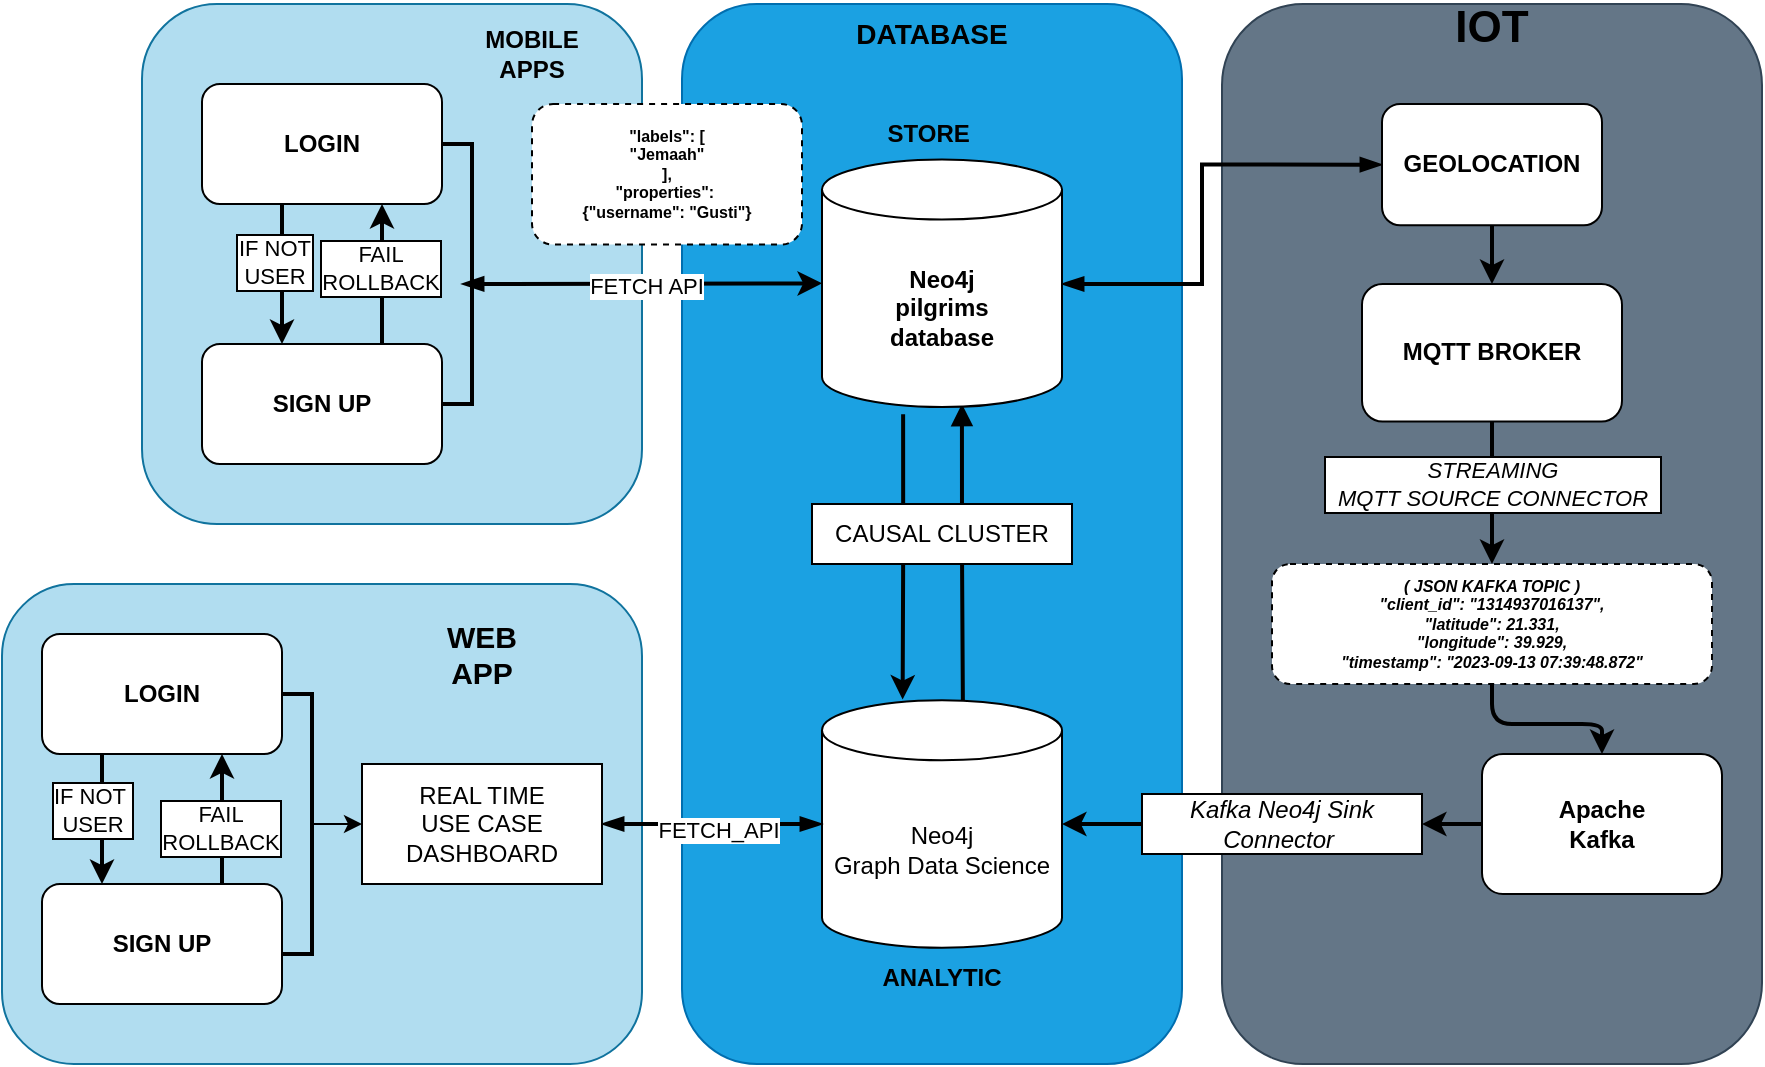<mxfile version="21.7.5" type="github">
  <diagram name="Page-1" id="GExZqVMUKwt9cmf6-Sis">
    <mxGraphModel dx="1222" dy="649" grid="1" gridSize="10" guides="1" tooltips="1" connect="1" arrows="1" fold="1" page="1" pageScale="1" pageWidth="1100" pageHeight="850" math="0" shadow="0">
      <root>
        <mxCell id="0" />
        <mxCell id="1" parent="0" />
        <mxCell id="aqhhamNFxtCjngVJmHMA-26" value="" style="rounded=1;whiteSpace=wrap;html=1;fillColor=#647687;fontColor=#ffffff;strokeColor=#314354;" vertex="1" parent="1">
          <mxGeometry x="760" y="270" width="270" height="530" as="geometry" />
        </mxCell>
        <mxCell id="aqhhamNFxtCjngVJmHMA-1" value="" style="rounded=1;whiteSpace=wrap;html=1;fillColor=#1ba1e2;strokeColor=#006EAF;fontColor=#ffffff;" vertex="1" parent="1">
          <mxGeometry x="490" y="270" width="250" height="530" as="geometry" />
        </mxCell>
        <mxCell id="aqhhamNFxtCjngVJmHMA-2" value="" style="rounded=1;whiteSpace=wrap;html=1;align=left;fillColor=#b1ddf0;strokeColor=#10739e;" vertex="1" parent="1">
          <mxGeometry x="220" y="270" width="250" height="260" as="geometry" />
        </mxCell>
        <mxCell id="aqhhamNFxtCjngVJmHMA-3" value="" style="edgeStyle=orthogonalEdgeStyle;rounded=1;orthogonalLoop=1;jettySize=auto;html=1;strokeWidth=2;" edge="1" parent="1" source="aqhhamNFxtCjngVJmHMA-5" target="aqhhamNFxtCjngVJmHMA-8">
          <mxGeometry relative="1" as="geometry">
            <Array as="points">
              <mxPoint x="290" y="435" />
              <mxPoint x="290" y="435" />
            </Array>
          </mxGeometry>
        </mxCell>
        <mxCell id="aqhhamNFxtCjngVJmHMA-4" value="IF NOT &lt;br&gt;USER" style="edgeLabel;html=1;align=center;verticalAlign=middle;resizable=0;points=[];rounded=1;labelBorderColor=default;" vertex="1" connectable="0" parent="aqhhamNFxtCjngVJmHMA-3">
          <mxGeometry x="-0.236" y="-1" relative="1" as="geometry">
            <mxPoint x="-3" y="2" as="offset" />
          </mxGeometry>
        </mxCell>
        <mxCell id="aqhhamNFxtCjngVJmHMA-5" value="&lt;b&gt;LOGIN&lt;/b&gt;" style="rounded=1;whiteSpace=wrap;html=1;" vertex="1" parent="1">
          <mxGeometry x="250" y="310" width="120" height="60" as="geometry" />
        </mxCell>
        <mxCell id="aqhhamNFxtCjngVJmHMA-6" style="edgeStyle=orthogonalEdgeStyle;rounded=1;orthogonalLoop=1;jettySize=auto;html=1;exitX=0.75;exitY=0;exitDx=0;exitDy=0;entryX=0.75;entryY=1;entryDx=0;entryDy=0;strokeWidth=2;" edge="1" parent="1" source="aqhhamNFxtCjngVJmHMA-8" target="aqhhamNFxtCjngVJmHMA-5">
          <mxGeometry relative="1" as="geometry" />
        </mxCell>
        <mxCell id="aqhhamNFxtCjngVJmHMA-7" value="FAIL&lt;br&gt;ROLLBACK" style="edgeLabel;html=1;align=center;verticalAlign=middle;resizable=0;points=[];rounded=1;labelBorderColor=default;" vertex="1" connectable="0" parent="aqhhamNFxtCjngVJmHMA-6">
          <mxGeometry x="0.1" y="1" relative="1" as="geometry">
            <mxPoint as="offset" />
          </mxGeometry>
        </mxCell>
        <mxCell id="aqhhamNFxtCjngVJmHMA-8" value="&lt;b&gt;SIGN UP&lt;/b&gt;" style="rounded=1;whiteSpace=wrap;html=1;" vertex="1" parent="1">
          <mxGeometry x="250" y="440" width="120" height="60" as="geometry" />
        </mxCell>
        <mxCell id="aqhhamNFxtCjngVJmHMA-12" style="edgeStyle=orthogonalEdgeStyle;rounded=1;orthogonalLoop=1;jettySize=auto;html=1;exitX=0.338;exitY=1.029;exitDx=0;exitDy=0;exitPerimeter=0;entryX=0.336;entryY=-0.003;entryDx=0;entryDy=0;entryPerimeter=0;strokeWidth=2;" edge="1" parent="1" source="aqhhamNFxtCjngVJmHMA-14" target="aqhhamNFxtCjngVJmHMA-32">
          <mxGeometry relative="1" as="geometry" />
        </mxCell>
        <mxCell id="aqhhamNFxtCjngVJmHMA-13" style="edgeStyle=orthogonalEdgeStyle;rounded=1;orthogonalLoop=1;jettySize=auto;html=1;exitX=0.583;exitY=0.987;exitDx=0;exitDy=0;exitPerimeter=0;entryX=0.587;entryY=0.003;entryDx=0;entryDy=0;entryPerimeter=0;startArrow=block;startFill=1;endArrow=none;endFill=0;strokeWidth=2;" edge="1" parent="1" source="aqhhamNFxtCjngVJmHMA-14" target="aqhhamNFxtCjngVJmHMA-32">
          <mxGeometry relative="1" as="geometry" />
        </mxCell>
        <mxCell id="aqhhamNFxtCjngVJmHMA-73" style="edgeStyle=orthogonalEdgeStyle;rounded=0;orthogonalLoop=1;jettySize=auto;html=1;exitX=0;exitY=0.5;exitDx=0;exitDy=0;startArrow=blockThin;startFill=1;endArrow=blockThin;endFill=1;shadow=0;strokeWidth=2;" edge="1" parent="1" source="aqhhamNFxtCjngVJmHMA-29" target="aqhhamNFxtCjngVJmHMA-14">
          <mxGeometry relative="1" as="geometry">
            <Array as="points">
              <mxPoint x="750" y="350" />
              <mxPoint x="750" y="410" />
            </Array>
          </mxGeometry>
        </mxCell>
        <mxCell id="aqhhamNFxtCjngVJmHMA-14" value="&lt;b&gt;Neo4j&lt;br&gt;pilgrims&lt;br&gt;database&lt;/b&gt;" style="shape=cylinder3;whiteSpace=wrap;html=1;boundedLbl=1;backgroundOutline=1;size=15;gradientColor=none;rounded=1;" vertex="1" parent="1">
          <mxGeometry x="560" y="347.81" width="120" height="123.75" as="geometry" />
        </mxCell>
        <mxCell id="aqhhamNFxtCjngVJmHMA-16" style="edgeStyle=orthogonalEdgeStyle;rounded=1;orthogonalLoop=1;jettySize=auto;html=1;exitX=0.5;exitY=1;exitDx=0;exitDy=0;exitPerimeter=0;" edge="1" parent="1" source="aqhhamNFxtCjngVJmHMA-14" target="aqhhamNFxtCjngVJmHMA-14">
          <mxGeometry relative="1" as="geometry" />
        </mxCell>
        <mxCell id="aqhhamNFxtCjngVJmHMA-17" value="" style="endArrow=classic;html=1;rounded=1;entryX=0;entryY=0.5;entryDx=0;entryDy=0;entryPerimeter=0;startArrow=blockThin;startFill=1;strokeWidth=2;" edge="1" parent="1" target="aqhhamNFxtCjngVJmHMA-14">
          <mxGeometry width="50" height="50" relative="1" as="geometry">
            <mxPoint x="380" y="410" as="sourcePoint" />
            <mxPoint x="460" y="410" as="targetPoint" />
          </mxGeometry>
        </mxCell>
        <mxCell id="aqhhamNFxtCjngVJmHMA-18" value="FETCH API" style="edgeLabel;html=1;align=center;verticalAlign=middle;resizable=0;points=[];rounded=1;" vertex="1" connectable="0" parent="aqhhamNFxtCjngVJmHMA-17">
          <mxGeometry x="0.021" y="-1" relative="1" as="geometry">
            <mxPoint as="offset" />
          </mxGeometry>
        </mxCell>
        <mxCell id="aqhhamNFxtCjngVJmHMA-19" value="&lt;div style=&quot;font-size: 8px;&quot;&gt;&lt;font style=&quot;font-size: 8px;&quot;&gt;&lt;b&gt;&quot;labels&quot;: [&lt;/b&gt;&lt;/font&gt;&lt;/div&gt;&lt;div style=&quot;font-size: 8px;&quot;&gt;&lt;font style=&quot;font-size: 8px;&quot;&gt;&lt;b&gt;&quot;Jemaah&quot;&lt;/b&gt;&lt;/font&gt;&lt;/div&gt;&lt;div style=&quot;font-size: 8px;&quot;&gt;&lt;font style=&quot;font-size: 8px;&quot;&gt;&lt;b&gt;],&lt;/b&gt;&lt;/font&gt;&lt;/div&gt;&lt;div style=&quot;font-size: 8px;&quot;&gt;&lt;font style=&quot;font-size: 8px;&quot;&gt;&lt;b&gt;&quot;properties&quot;:&amp;nbsp;&lt;/b&gt;&lt;/font&gt;&lt;/div&gt;&lt;div style=&quot;font-size: 8px;&quot;&gt;&lt;font style=&quot;font-size: 8px;&quot;&gt;&lt;b&gt;{&quot;username&quot;: &quot;Gusti&quot;}&lt;/b&gt;&lt;/font&gt;&lt;/div&gt;" style="text;html=1;strokeColor=default;fillColor=default;align=center;verticalAlign=middle;whiteSpace=wrap;rounded=1;fontSize=8;dashed=1;" vertex="1" parent="1">
          <mxGeometry x="415" y="320" width="135" height="70.31" as="geometry" />
        </mxCell>
        <mxCell id="aqhhamNFxtCjngVJmHMA-56" style="edgeStyle=orthogonalEdgeStyle;rounded=0;orthogonalLoop=1;jettySize=auto;html=1;strokeWidth=2;" edge="1" parent="1" source="aqhhamNFxtCjngVJmHMA-53" target="aqhhamNFxtCjngVJmHMA-32">
          <mxGeometry relative="1" as="geometry" />
        </mxCell>
        <mxCell id="aqhhamNFxtCjngVJmHMA-21" value="&lt;b&gt;Apache&lt;br&gt;Kafka&lt;/b&gt;" style="rounded=1;whiteSpace=wrap;html=1;" vertex="1" parent="1">
          <mxGeometry x="890" y="645" width="120" height="70" as="geometry" />
        </mxCell>
        <mxCell id="aqhhamNFxtCjngVJmHMA-22" value="&lt;b&gt;MOBILE APPS&lt;/b&gt;" style="text;html=1;strokeColor=none;fillColor=none;align=center;verticalAlign=middle;whiteSpace=wrap;rounded=1;" vertex="1" parent="1">
          <mxGeometry x="385" y="280" width="60" height="30" as="geometry" />
        </mxCell>
        <mxCell id="aqhhamNFxtCjngVJmHMA-25" value="" style="rounded=1;whiteSpace=wrap;html=1;align=left;fillColor=#b1ddf0;strokeColor=#10739e;" vertex="1" parent="1">
          <mxGeometry x="150" y="560" width="320" height="240" as="geometry" />
        </mxCell>
        <mxCell id="aqhhamNFxtCjngVJmHMA-27" style="edgeStyle=orthogonalEdgeStyle;rounded=1;orthogonalLoop=1;jettySize=auto;html=1;entryX=0.5;entryY=0;entryDx=0;entryDy=0;strokeWidth=2;" edge="1" parent="1" source="aqhhamNFxtCjngVJmHMA-15" target="aqhhamNFxtCjngVJmHMA-21">
          <mxGeometry relative="1" as="geometry" />
        </mxCell>
        <mxCell id="aqhhamNFxtCjngVJmHMA-28" value="&lt;b&gt;MQTT BROKER&lt;/b&gt;" style="rounded=1;whiteSpace=wrap;html=1;" vertex="1" parent="1">
          <mxGeometry x="830" y="410" width="130" height="68.75" as="geometry" />
        </mxCell>
        <mxCell id="aqhhamNFxtCjngVJmHMA-37" value="" style="edgeStyle=orthogonalEdgeStyle;rounded=0;orthogonalLoop=1;jettySize=auto;html=1;strokeWidth=2;" edge="1" parent="1" source="aqhhamNFxtCjngVJmHMA-29" target="aqhhamNFxtCjngVJmHMA-28">
          <mxGeometry relative="1" as="geometry" />
        </mxCell>
        <mxCell id="aqhhamNFxtCjngVJmHMA-29" value="&lt;b&gt;GEOLOCATION&lt;/b&gt;" style="rounded=1;whiteSpace=wrap;html=1;" vertex="1" parent="1">
          <mxGeometry x="840" y="320" width="110" height="60.63" as="geometry" />
        </mxCell>
        <mxCell id="aqhhamNFxtCjngVJmHMA-30" value="&lt;b style=&quot;font-size: 22px;&quot;&gt;IOT&lt;br&gt;&lt;br&gt;&lt;/b&gt;" style="text;html=1;strokeColor=none;fillColor=none;align=center;verticalAlign=middle;whiteSpace=wrap;rounded=1;fontSize=14;" vertex="1" parent="1">
          <mxGeometry x="865" y="280" width="60" height="30" as="geometry" />
        </mxCell>
        <mxCell id="aqhhamNFxtCjngVJmHMA-32" value="Neo4j&lt;br&gt;Graph Data Science" style="shape=cylinder3;whiteSpace=wrap;html=1;boundedLbl=1;backgroundOutline=1;size=15;rounded=1;" vertex="1" parent="1">
          <mxGeometry x="560" y="618.13" width="120" height="123.75" as="geometry" />
        </mxCell>
        <mxCell id="aqhhamNFxtCjngVJmHMA-51" style="edgeStyle=orthogonalEdgeStyle;rounded=0;orthogonalLoop=1;jettySize=auto;html=1;exitX=0.25;exitY=1;exitDx=0;exitDy=0;entryX=0.25;entryY=0;entryDx=0;entryDy=0;strokeWidth=2;" edge="1" parent="1" source="aqhhamNFxtCjngVJmHMA-33" target="aqhhamNFxtCjngVJmHMA-34">
          <mxGeometry relative="1" as="geometry" />
        </mxCell>
        <mxCell id="aqhhamNFxtCjngVJmHMA-62" value="IF NOT&amp;nbsp;&lt;br&gt;USER" style="edgeLabel;html=1;align=center;verticalAlign=middle;resizable=0;points=[];labelBorderColor=#000000;" vertex="1" connectable="0" parent="aqhhamNFxtCjngVJmHMA-51">
          <mxGeometry x="-0.19" y="-5" relative="1" as="geometry">
            <mxPoint y="1" as="offset" />
          </mxGeometry>
        </mxCell>
        <mxCell id="aqhhamNFxtCjngVJmHMA-33" value="&lt;b&gt;LOGIN&lt;/b&gt;" style="rounded=1;whiteSpace=wrap;html=1;" vertex="1" parent="1">
          <mxGeometry x="170" y="585" width="120" height="60" as="geometry" />
        </mxCell>
        <mxCell id="aqhhamNFxtCjngVJmHMA-52" style="edgeStyle=orthogonalEdgeStyle;rounded=0;orthogonalLoop=1;jettySize=auto;html=1;exitX=0.75;exitY=0;exitDx=0;exitDy=0;entryX=0.75;entryY=1;entryDx=0;entryDy=0;strokeWidth=2;" edge="1" parent="1" source="aqhhamNFxtCjngVJmHMA-34" target="aqhhamNFxtCjngVJmHMA-33">
          <mxGeometry relative="1" as="geometry" />
        </mxCell>
        <mxCell id="aqhhamNFxtCjngVJmHMA-63" value="FAIL&lt;br&gt;ROLLBACK" style="edgeLabel;html=1;align=center;verticalAlign=middle;resizable=0;points=[];labelBorderColor=default;" vertex="1" connectable="0" parent="aqhhamNFxtCjngVJmHMA-52">
          <mxGeometry x="-0.146" y="1" relative="1" as="geometry">
            <mxPoint as="offset" />
          </mxGeometry>
        </mxCell>
        <mxCell id="aqhhamNFxtCjngVJmHMA-34" value="&lt;b&gt;SIGN UP&lt;/b&gt;" style="rounded=1;whiteSpace=wrap;html=1;" vertex="1" parent="1">
          <mxGeometry x="170" y="710.01" width="120" height="60" as="geometry" />
        </mxCell>
        <mxCell id="aqhhamNFxtCjngVJmHMA-35" style="edgeStyle=orthogonalEdgeStyle;rounded=1;orthogonalLoop=1;jettySize=auto;html=1;entryX=0;entryY=0.5;entryDx=0;entryDy=0;entryPerimeter=0;strokeWidth=2;startArrow=blockThin;startFill=1;endArrow=blockThin;endFill=1;" edge="1" parent="1" source="aqhhamNFxtCjngVJmHMA-64" target="aqhhamNFxtCjngVJmHMA-32">
          <mxGeometry relative="1" as="geometry" />
        </mxCell>
        <mxCell id="aqhhamNFxtCjngVJmHMA-81" value="FETCH_API" style="edgeLabel;html=1;align=center;verticalAlign=middle;resizable=0;points=[];" vertex="1" connectable="0" parent="aqhhamNFxtCjngVJmHMA-35">
          <mxGeometry x="0.041" y="-3" relative="1" as="geometry">
            <mxPoint as="offset" />
          </mxGeometry>
        </mxCell>
        <mxCell id="aqhhamNFxtCjngVJmHMA-36" value="" style="strokeWidth=2;html=1;shape=mxgraph.flowchart.annotation_1;align=left;pointerEvents=1;rotation=-180;rounded=1;" vertex="1" parent="1">
          <mxGeometry x="290" y="615.01" width="15" height="130" as="geometry" />
        </mxCell>
        <mxCell id="aqhhamNFxtCjngVJmHMA-42" value="" style="edgeStyle=orthogonalEdgeStyle;rounded=1;orthogonalLoop=1;jettySize=auto;html=1;entryX=0.5;entryY=0;entryDx=0;entryDy=0;strokeWidth=2;" edge="1" parent="1" source="aqhhamNFxtCjngVJmHMA-28" target="aqhhamNFxtCjngVJmHMA-15">
          <mxGeometry relative="1" as="geometry">
            <mxPoint x="870" y="479" as="sourcePoint" />
            <mxPoint x="870" y="645" as="targetPoint" />
          </mxGeometry>
        </mxCell>
        <mxCell id="aqhhamNFxtCjngVJmHMA-43" value="&lt;i&gt;STREAMING&lt;br&gt;&amp;nbsp; MQTT SOURCE CONNECTOR&amp;nbsp;&amp;nbsp;&lt;/i&gt;" style="edgeLabel;html=1;align=center;verticalAlign=middle;resizable=0;points=[];labelBorderColor=#000000;" vertex="1" connectable="0" parent="aqhhamNFxtCjngVJmHMA-42">
          <mxGeometry x="-0.503" y="1" relative="1" as="geometry">
            <mxPoint x="-1" y="13" as="offset" />
          </mxGeometry>
        </mxCell>
        <mxCell id="aqhhamNFxtCjngVJmHMA-15" value="&lt;div style=&quot;font-size: 8px;&quot;&gt;&lt;i style=&quot;background-color: initial;&quot;&gt;&lt;b&gt;( JSON KAFKA TOPIC )&lt;/b&gt;&lt;/i&gt;&lt;br&gt;&lt;/div&gt;&lt;div style=&quot;font-size: 8px;&quot;&gt;&lt;font style=&quot;font-size: 8px;&quot;&gt;&lt;i&gt;&lt;b&gt;&quot;client_id&quot;: &quot;1314937016137&quot;,&lt;/b&gt;&lt;/i&gt;&lt;/font&gt;&lt;/div&gt;&lt;div style=&quot;font-size: 8px;&quot;&gt;&lt;font style=&quot;font-size: 8px;&quot;&gt;&lt;i&gt;&lt;b&gt;&quot;latitude&quot;: 21.331,&lt;/b&gt;&lt;/i&gt;&lt;/font&gt;&lt;/div&gt;&lt;div style=&quot;font-size: 8px;&quot;&gt;&lt;font style=&quot;font-size: 8px;&quot;&gt;&lt;i&gt;&lt;b&gt;&quot;longitude&quot;: 39.929,&lt;/b&gt;&lt;/i&gt;&lt;/font&gt;&lt;/div&gt;&lt;div style=&quot;font-size: 8px;&quot;&gt;&lt;font style=&quot;font-size: 8px;&quot;&gt;&lt;i&gt;&lt;b&gt;&quot;timestamp&quot;: &quot;2023-09-13 07:39:48.872&quot;&lt;/b&gt;&lt;/i&gt;&lt;/font&gt;&lt;/div&gt;" style="text;html=1;strokeColor=default;fillColor=default;align=center;verticalAlign=middle;whiteSpace=wrap;rounded=1;dashed=1;fontSize=7;gradientColor=none;" vertex="1" parent="1">
          <mxGeometry x="785" y="550" width="220" height="60" as="geometry" />
        </mxCell>
        <mxCell id="aqhhamNFxtCjngVJmHMA-44" value="CAUSAL CLUSTER" style="text;html=1;strokeColor=default;fillColor=default;align=center;verticalAlign=middle;whiteSpace=wrap;rounded=0;gradientColor=none;" vertex="1" parent="1">
          <mxGeometry x="555" y="520" width="130" height="30" as="geometry" />
        </mxCell>
        <mxCell id="aqhhamNFxtCjngVJmHMA-57" value="" style="edgeStyle=orthogonalEdgeStyle;rounded=0;orthogonalLoop=1;jettySize=auto;html=1;strokeWidth=2;" edge="1" parent="1" source="aqhhamNFxtCjngVJmHMA-21" target="aqhhamNFxtCjngVJmHMA-53">
          <mxGeometry relative="1" as="geometry">
            <mxPoint x="860" y="695" as="sourcePoint" />
            <mxPoint x="680" y="680" as="targetPoint" />
          </mxGeometry>
        </mxCell>
        <mxCell id="aqhhamNFxtCjngVJmHMA-53" value="&lt;i&gt;Kafka Neo4j Sink Connector&amp;nbsp;&lt;/i&gt;" style="text;html=1;strokeColor=default;fillColor=default;align=center;verticalAlign=middle;whiteSpace=wrap;rounded=0;" vertex="1" parent="1">
          <mxGeometry x="720" y="665" width="140" height="30" as="geometry" />
        </mxCell>
        <mxCell id="aqhhamNFxtCjngVJmHMA-58" value="&lt;b&gt;STORE&amp;nbsp;&lt;/b&gt;" style="text;html=1;strokeColor=none;fillColor=none;align=center;verticalAlign=middle;whiteSpace=wrap;rounded=0;" vertex="1" parent="1">
          <mxGeometry x="585" y="320" width="60" height="30" as="geometry" />
        </mxCell>
        <mxCell id="aqhhamNFxtCjngVJmHMA-59" value="&lt;b&gt;ANALYTIC&lt;/b&gt;" style="text;html=1;strokeColor=none;fillColor=none;align=center;verticalAlign=middle;whiteSpace=wrap;rounded=0;" vertex="1" parent="1">
          <mxGeometry x="590" y="741.88" width="60" height="30" as="geometry" />
        </mxCell>
        <mxCell id="aqhhamNFxtCjngVJmHMA-60" value="" style="strokeWidth=2;html=1;shape=mxgraph.flowchart.annotation_1;align=left;pointerEvents=1;rotation=-180;rounded=1;" vertex="1" parent="1">
          <mxGeometry x="370" y="340" width="15" height="130" as="geometry" />
        </mxCell>
        <mxCell id="aqhhamNFxtCjngVJmHMA-61" value="&lt;b&gt;&lt;font style=&quot;font-size: 15px;&quot;&gt;WEB APP&lt;/font&gt;&lt;/b&gt;" style="text;html=1;strokeColor=none;fillColor=none;align=center;verticalAlign=middle;whiteSpace=wrap;rounded=0;" vertex="1" parent="1">
          <mxGeometry x="360" y="580" width="60" height="30" as="geometry" />
        </mxCell>
        <mxCell id="aqhhamNFxtCjngVJmHMA-65" value="" style="edgeStyle=orthogonalEdgeStyle;rounded=1;orthogonalLoop=1;jettySize=auto;html=1;entryX=0;entryY=0.5;entryDx=0;entryDy=0;entryPerimeter=0;" edge="1" parent="1" source="aqhhamNFxtCjngVJmHMA-36" target="aqhhamNFxtCjngVJmHMA-64">
          <mxGeometry relative="1" as="geometry">
            <mxPoint x="305" y="680" as="sourcePoint" />
            <mxPoint x="560" y="680" as="targetPoint" />
          </mxGeometry>
        </mxCell>
        <mxCell id="aqhhamNFxtCjngVJmHMA-64" value="REAL TIME&lt;br&gt;USE CASE&lt;br&gt;DASHBOARD" style="rounded=0;whiteSpace=wrap;html=1;" vertex="1" parent="1">
          <mxGeometry x="330" y="650" width="120" height="60" as="geometry" />
        </mxCell>
        <mxCell id="aqhhamNFxtCjngVJmHMA-77" value="&lt;font style=&quot;font-size: 14px;&quot;&gt;DATABASE&lt;/font&gt;" style="text;html=1;strokeColor=none;fillColor=none;align=center;verticalAlign=middle;whiteSpace=wrap;rounded=0;fontStyle=1" vertex="1" parent="1">
          <mxGeometry x="585" y="270" width="60" height="30" as="geometry" />
        </mxCell>
      </root>
    </mxGraphModel>
  </diagram>
</mxfile>
